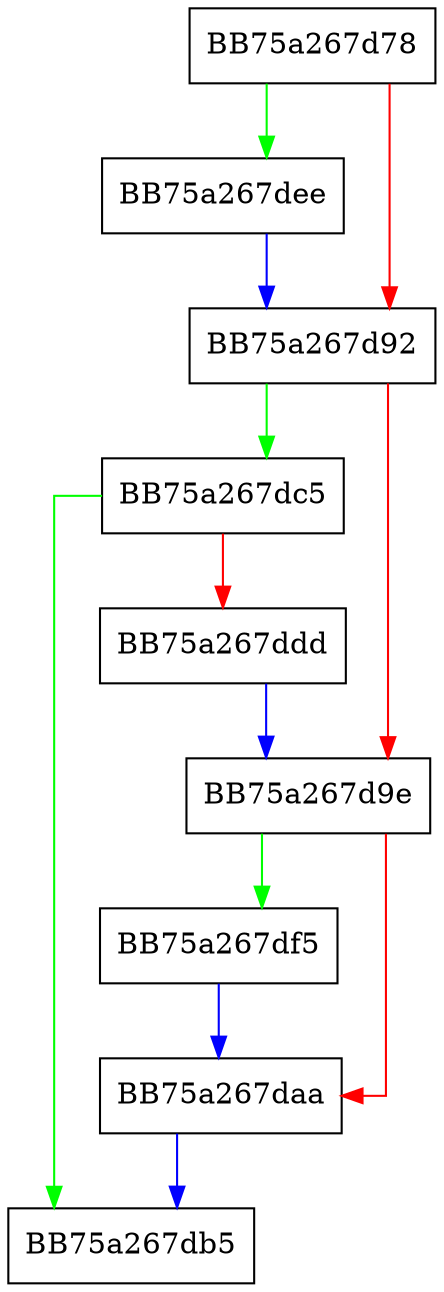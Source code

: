 digraph GetLength {
  node [shape="box"];
  graph [splines=ortho];
  BB75a267d78 -> BB75a267dee [color="green"];
  BB75a267d78 -> BB75a267d92 [color="red"];
  BB75a267d92 -> BB75a267dc5 [color="green"];
  BB75a267d92 -> BB75a267d9e [color="red"];
  BB75a267d9e -> BB75a267df5 [color="green"];
  BB75a267d9e -> BB75a267daa [color="red"];
  BB75a267daa -> BB75a267db5 [color="blue"];
  BB75a267dc5 -> BB75a267db5 [color="green"];
  BB75a267dc5 -> BB75a267ddd [color="red"];
  BB75a267ddd -> BB75a267d9e [color="blue"];
  BB75a267dee -> BB75a267d92 [color="blue"];
  BB75a267df5 -> BB75a267daa [color="blue"];
}